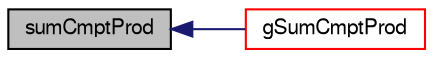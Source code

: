 digraph "sumCmptProd"
{
  bgcolor="transparent";
  edge [fontname="FreeSans",fontsize="10",labelfontname="FreeSans",labelfontsize="10"];
  node [fontname="FreeSans",fontsize="10",shape=record];
  rankdir="LR";
  Node67170 [label="sumCmptProd",height=0.2,width=0.4,color="black", fillcolor="grey75", style="filled", fontcolor="black"];
  Node67170 -> Node67171 [dir="back",color="midnightblue",fontsize="10",style="solid",fontname="FreeSans"];
  Node67171 [label="gSumCmptProd",height=0.2,width=0.4,color="red",URL="$a21124.html#a0fa4576d96a3ebfaa220dae6ea9ae623"];
}
